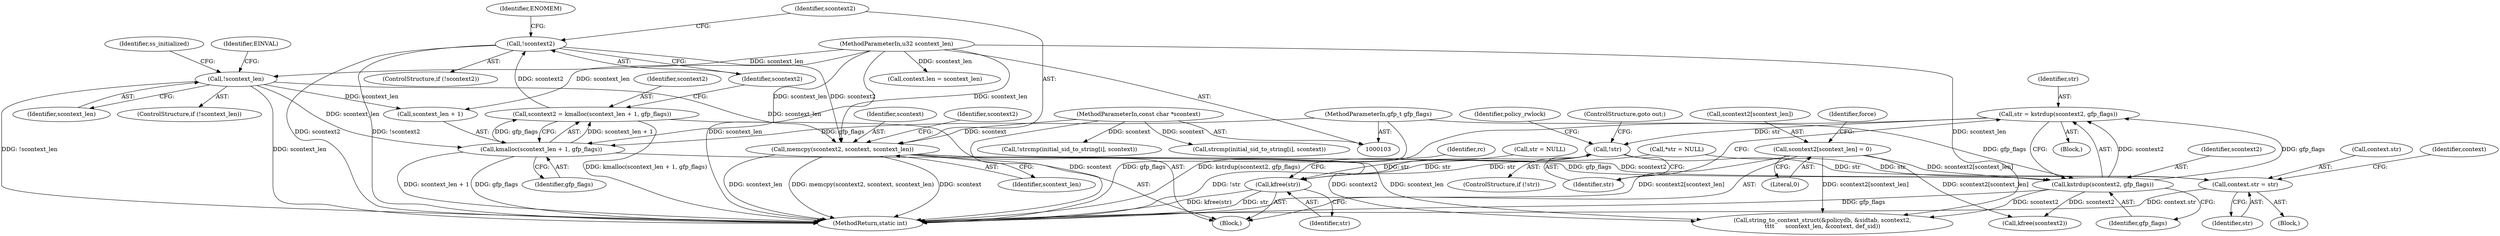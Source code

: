 digraph "0_linux_2172fa709ab32ca60e86179dc67d0857be8e2c98@API" {
"1000195" [label="(Call,str = kstrdup(scontext2, gfp_flags))"];
"1000197" [label="(Call,kstrdup(scontext2, gfp_flags))"];
"1000183" [label="(Call,scontext2[scontext_len] = 0)"];
"1000179" [label="(Call,memcpy(scontext2, scontext, scontext_len))"];
"1000174" [label="(Call,!scontext2)"];
"1000166" [label="(Call,scontext2 = kmalloc(scontext_len + 1, gfp_flags))"];
"1000168" [label="(Call,kmalloc(scontext_len + 1, gfp_flags))"];
"1000122" [label="(Call,!scontext_len)"];
"1000105" [label="(MethodParameterIn,u32 scontext_len)"];
"1000108" [label="(MethodParameterIn,gfp_t gfp_flags)"];
"1000104" [label="(MethodParameterIn,const char *scontext)"];
"1000201" [label="(Call,!str)"];
"1000227" [label="(Call,context.str = str)"];
"1000262" [label="(Call,kfree(str))"];
"1000104" [label="(MethodParameterIn,const char *scontext)"];
"1000262" [label="(Call,kfree(str))"];
"1000110" [label="(Block,)"];
"1000129" [label="(Identifier,ss_initialized)"];
"1000172" [label="(Identifier,gfp_flags)"];
"1000181" [label="(Identifier,scontext)"];
"1000167" [label="(Identifier,scontext2)"];
"1000203" [label="(ControlStructure,goto out;)"];
"1000190" [label="(Block,)"];
"1000228" [label="(Call,context.str)"];
"1000113" [label="(Call,*str = NULL)"];
"1000237" [label="(Call,str = NULL)"];
"1000231" [label="(Identifier,str)"];
"1000265" [label="(Identifier,rc)"];
"1000187" [label="(Literal,0)"];
"1000260" [label="(Call,kfree(scontext2))"];
"1000189" [label="(Identifier,force)"];
"1000179" [label="(Call,memcpy(scontext2, scontext, scontext_len))"];
"1000169" [label="(Call,scontext_len + 1)"];
"1000202" [label="(Identifier,str)"];
"1000174" [label="(Call,!scontext2)"];
"1000121" [label="(ControlStructure,if (!scontext_len))"];
"1000183" [label="(Call,scontext2[scontext_len] = 0)"];
"1000144" [label="(Call,strcmp(initial_sid_to_string[i], scontext))"];
"1000122" [label="(Call,!scontext_len)"];
"1000168" [label="(Call,kmalloc(scontext_len + 1, gfp_flags))"];
"1000263" [label="(Identifier,str)"];
"1000201" [label="(Call,!str)"];
"1000197" [label="(Call,kstrdup(scontext2, gfp_flags))"];
"1000266" [label="(MethodReturn,static int)"];
"1000196" [label="(Identifier,str)"];
"1000175" [label="(Identifier,scontext2)"];
"1000143" [label="(Call,!strcmp(initial_sid_to_string[i], scontext))"];
"1000185" [label="(Identifier,scontext2)"];
"1000199" [label="(Identifier,gfp_flags)"];
"1000173" [label="(ControlStructure,if (!scontext2))"];
"1000166" [label="(Call,scontext2 = kmalloc(scontext_len + 1, gfp_flags))"];
"1000182" [label="(Identifier,scontext_len)"];
"1000234" [label="(Identifier,context)"];
"1000200" [label="(ControlStructure,if (!str))"];
"1000209" [label="(Call,string_to_context_struct(&policydb, &sidtab, scontext2,\n\t\t\t\t      scontext_len, &context, def_sid))"];
"1000178" [label="(Identifier,ENOMEM)"];
"1000195" [label="(Call,str = kstrdup(scontext2, gfp_flags))"];
"1000206" [label="(Identifier,policy_rwlock)"];
"1000108" [label="(MethodParameterIn,gfp_t gfp_flags)"];
"1000226" [label="(Block,)"];
"1000123" [label="(Identifier,scontext_len)"];
"1000180" [label="(Identifier,scontext2)"];
"1000232" [label="(Call,context.len = scontext_len)"];
"1000227" [label="(Call,context.str = str)"];
"1000105" [label="(MethodParameterIn,u32 scontext_len)"];
"1000198" [label="(Identifier,scontext2)"];
"1000126" [label="(Identifier,EINVAL)"];
"1000184" [label="(Call,scontext2[scontext_len])"];
"1000195" -> "1000190"  [label="AST: "];
"1000195" -> "1000197"  [label="CFG: "];
"1000196" -> "1000195"  [label="AST: "];
"1000197" -> "1000195"  [label="AST: "];
"1000202" -> "1000195"  [label="CFG: "];
"1000195" -> "1000266"  [label="DDG: kstrdup(scontext2, gfp_flags)"];
"1000197" -> "1000195"  [label="DDG: scontext2"];
"1000197" -> "1000195"  [label="DDG: gfp_flags"];
"1000195" -> "1000201"  [label="DDG: str"];
"1000197" -> "1000199"  [label="CFG: "];
"1000198" -> "1000197"  [label="AST: "];
"1000199" -> "1000197"  [label="AST: "];
"1000197" -> "1000266"  [label="DDG: gfp_flags"];
"1000183" -> "1000197"  [label="DDG: scontext2[scontext_len]"];
"1000179" -> "1000197"  [label="DDG: scontext2"];
"1000168" -> "1000197"  [label="DDG: gfp_flags"];
"1000108" -> "1000197"  [label="DDG: gfp_flags"];
"1000197" -> "1000209"  [label="DDG: scontext2"];
"1000197" -> "1000260"  [label="DDG: scontext2"];
"1000183" -> "1000110"  [label="AST: "];
"1000183" -> "1000187"  [label="CFG: "];
"1000184" -> "1000183"  [label="AST: "];
"1000187" -> "1000183"  [label="AST: "];
"1000189" -> "1000183"  [label="CFG: "];
"1000183" -> "1000266"  [label="DDG: scontext2[scontext_len]"];
"1000183" -> "1000209"  [label="DDG: scontext2[scontext_len]"];
"1000183" -> "1000260"  [label="DDG: scontext2[scontext_len]"];
"1000179" -> "1000110"  [label="AST: "];
"1000179" -> "1000182"  [label="CFG: "];
"1000180" -> "1000179"  [label="AST: "];
"1000181" -> "1000179"  [label="AST: "];
"1000182" -> "1000179"  [label="AST: "];
"1000185" -> "1000179"  [label="CFG: "];
"1000179" -> "1000266"  [label="DDG: scontext"];
"1000179" -> "1000266"  [label="DDG: scontext_len"];
"1000179" -> "1000266"  [label="DDG: memcpy(scontext2, scontext, scontext_len)"];
"1000174" -> "1000179"  [label="DDG: scontext2"];
"1000104" -> "1000179"  [label="DDG: scontext"];
"1000105" -> "1000179"  [label="DDG: scontext_len"];
"1000122" -> "1000179"  [label="DDG: scontext_len"];
"1000179" -> "1000209"  [label="DDG: scontext2"];
"1000179" -> "1000209"  [label="DDG: scontext_len"];
"1000174" -> "1000173"  [label="AST: "];
"1000174" -> "1000175"  [label="CFG: "];
"1000175" -> "1000174"  [label="AST: "];
"1000178" -> "1000174"  [label="CFG: "];
"1000180" -> "1000174"  [label="CFG: "];
"1000174" -> "1000266"  [label="DDG: !scontext2"];
"1000174" -> "1000266"  [label="DDG: scontext2"];
"1000166" -> "1000174"  [label="DDG: scontext2"];
"1000166" -> "1000110"  [label="AST: "];
"1000166" -> "1000168"  [label="CFG: "];
"1000167" -> "1000166"  [label="AST: "];
"1000168" -> "1000166"  [label="AST: "];
"1000175" -> "1000166"  [label="CFG: "];
"1000166" -> "1000266"  [label="DDG: kmalloc(scontext_len + 1, gfp_flags)"];
"1000168" -> "1000166"  [label="DDG: scontext_len + 1"];
"1000168" -> "1000166"  [label="DDG: gfp_flags"];
"1000168" -> "1000172"  [label="CFG: "];
"1000169" -> "1000168"  [label="AST: "];
"1000172" -> "1000168"  [label="AST: "];
"1000168" -> "1000266"  [label="DDG: gfp_flags"];
"1000168" -> "1000266"  [label="DDG: scontext_len + 1"];
"1000122" -> "1000168"  [label="DDG: scontext_len"];
"1000105" -> "1000168"  [label="DDG: scontext_len"];
"1000108" -> "1000168"  [label="DDG: gfp_flags"];
"1000122" -> "1000121"  [label="AST: "];
"1000122" -> "1000123"  [label="CFG: "];
"1000123" -> "1000122"  [label="AST: "];
"1000126" -> "1000122"  [label="CFG: "];
"1000129" -> "1000122"  [label="CFG: "];
"1000122" -> "1000266"  [label="DDG: scontext_len"];
"1000122" -> "1000266"  [label="DDG: !scontext_len"];
"1000105" -> "1000122"  [label="DDG: scontext_len"];
"1000122" -> "1000169"  [label="DDG: scontext_len"];
"1000105" -> "1000103"  [label="AST: "];
"1000105" -> "1000266"  [label="DDG: scontext_len"];
"1000105" -> "1000169"  [label="DDG: scontext_len"];
"1000105" -> "1000209"  [label="DDG: scontext_len"];
"1000105" -> "1000232"  [label="DDG: scontext_len"];
"1000108" -> "1000103"  [label="AST: "];
"1000108" -> "1000266"  [label="DDG: gfp_flags"];
"1000104" -> "1000103"  [label="AST: "];
"1000104" -> "1000266"  [label="DDG: scontext"];
"1000104" -> "1000143"  [label="DDG: scontext"];
"1000104" -> "1000144"  [label="DDG: scontext"];
"1000201" -> "1000200"  [label="AST: "];
"1000201" -> "1000202"  [label="CFG: "];
"1000202" -> "1000201"  [label="AST: "];
"1000203" -> "1000201"  [label="CFG: "];
"1000206" -> "1000201"  [label="CFG: "];
"1000201" -> "1000266"  [label="DDG: !str"];
"1000201" -> "1000227"  [label="DDG: str"];
"1000201" -> "1000262"  [label="DDG: str"];
"1000227" -> "1000226"  [label="AST: "];
"1000227" -> "1000231"  [label="CFG: "];
"1000228" -> "1000227"  [label="AST: "];
"1000231" -> "1000227"  [label="AST: "];
"1000234" -> "1000227"  [label="CFG: "];
"1000227" -> "1000266"  [label="DDG: context.str"];
"1000113" -> "1000227"  [label="DDG: str"];
"1000262" -> "1000110"  [label="AST: "];
"1000262" -> "1000263"  [label="CFG: "];
"1000263" -> "1000262"  [label="AST: "];
"1000265" -> "1000262"  [label="CFG: "];
"1000262" -> "1000266"  [label="DDG: str"];
"1000262" -> "1000266"  [label="DDG: kfree(str)"];
"1000237" -> "1000262"  [label="DDG: str"];
"1000113" -> "1000262"  [label="DDG: str"];
}
